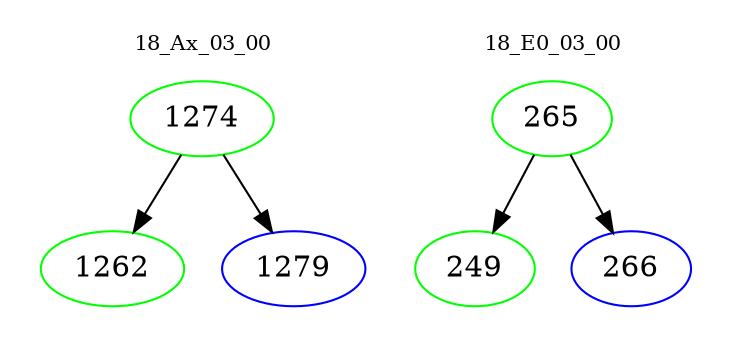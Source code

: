 digraph{
subgraph cluster_0 {
color = white
label = "18_Ax_03_00";
fontsize=10;
T0_1274 [label="1274", color="green"]
T0_1274 -> T0_1262 [color="black"]
T0_1262 [label="1262", color="green"]
T0_1274 -> T0_1279 [color="black"]
T0_1279 [label="1279", color="blue"]
}
subgraph cluster_1 {
color = white
label = "18_E0_03_00";
fontsize=10;
T1_265 [label="265", color="green"]
T1_265 -> T1_249 [color="black"]
T1_249 [label="249", color="green"]
T1_265 -> T1_266 [color="black"]
T1_266 [label="266", color="blue"]
}
}
